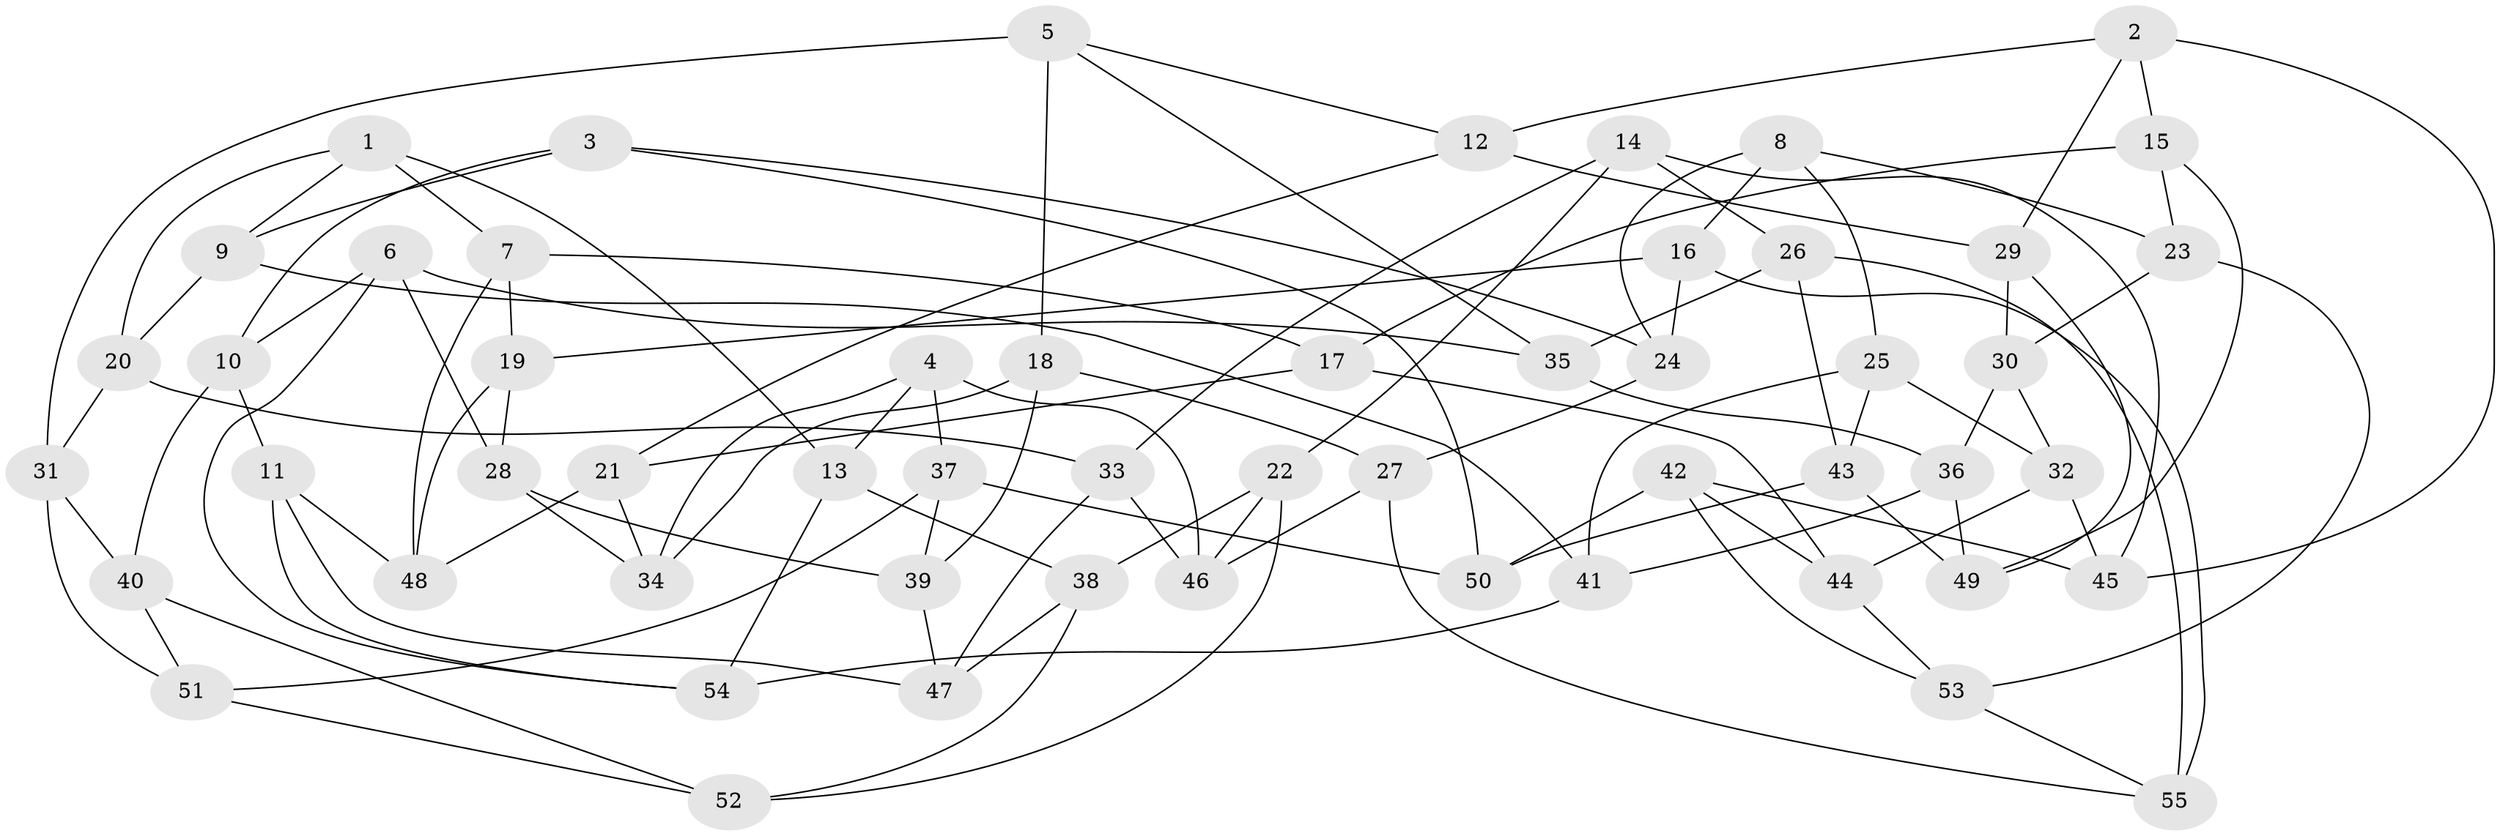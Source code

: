 // Generated by graph-tools (version 1.1) at 2025/26/03/09/25 03:26:56]
// undirected, 55 vertices, 110 edges
graph export_dot {
graph [start="1"]
  node [color=gray90,style=filled];
  1;
  2;
  3;
  4;
  5;
  6;
  7;
  8;
  9;
  10;
  11;
  12;
  13;
  14;
  15;
  16;
  17;
  18;
  19;
  20;
  21;
  22;
  23;
  24;
  25;
  26;
  27;
  28;
  29;
  30;
  31;
  32;
  33;
  34;
  35;
  36;
  37;
  38;
  39;
  40;
  41;
  42;
  43;
  44;
  45;
  46;
  47;
  48;
  49;
  50;
  51;
  52;
  53;
  54;
  55;
  1 -- 7;
  1 -- 20;
  1 -- 9;
  1 -- 13;
  2 -- 45;
  2 -- 12;
  2 -- 15;
  2 -- 29;
  3 -- 10;
  3 -- 9;
  3 -- 24;
  3 -- 50;
  4 -- 34;
  4 -- 13;
  4 -- 46;
  4 -- 37;
  5 -- 18;
  5 -- 31;
  5 -- 12;
  5 -- 35;
  6 -- 54;
  6 -- 35;
  6 -- 28;
  6 -- 10;
  7 -- 17;
  7 -- 48;
  7 -- 19;
  8 -- 16;
  8 -- 24;
  8 -- 25;
  8 -- 23;
  9 -- 20;
  9 -- 41;
  10 -- 40;
  10 -- 11;
  11 -- 48;
  11 -- 47;
  11 -- 54;
  12 -- 29;
  12 -- 21;
  13 -- 38;
  13 -- 54;
  14 -- 33;
  14 -- 45;
  14 -- 26;
  14 -- 22;
  15 -- 17;
  15 -- 49;
  15 -- 23;
  16 -- 19;
  16 -- 55;
  16 -- 24;
  17 -- 21;
  17 -- 44;
  18 -- 27;
  18 -- 39;
  18 -- 34;
  19 -- 28;
  19 -- 48;
  20 -- 31;
  20 -- 33;
  21 -- 34;
  21 -- 48;
  22 -- 38;
  22 -- 46;
  22 -- 52;
  23 -- 30;
  23 -- 53;
  24 -- 27;
  25 -- 41;
  25 -- 32;
  25 -- 43;
  26 -- 43;
  26 -- 55;
  26 -- 35;
  27 -- 46;
  27 -- 55;
  28 -- 34;
  28 -- 39;
  29 -- 49;
  29 -- 30;
  30 -- 32;
  30 -- 36;
  31 -- 51;
  31 -- 40;
  32 -- 44;
  32 -- 45;
  33 -- 46;
  33 -- 47;
  35 -- 36;
  36 -- 41;
  36 -- 49;
  37 -- 51;
  37 -- 39;
  37 -- 50;
  38 -- 47;
  38 -- 52;
  39 -- 47;
  40 -- 52;
  40 -- 51;
  41 -- 54;
  42 -- 50;
  42 -- 53;
  42 -- 44;
  42 -- 45;
  43 -- 49;
  43 -- 50;
  44 -- 53;
  51 -- 52;
  53 -- 55;
}

